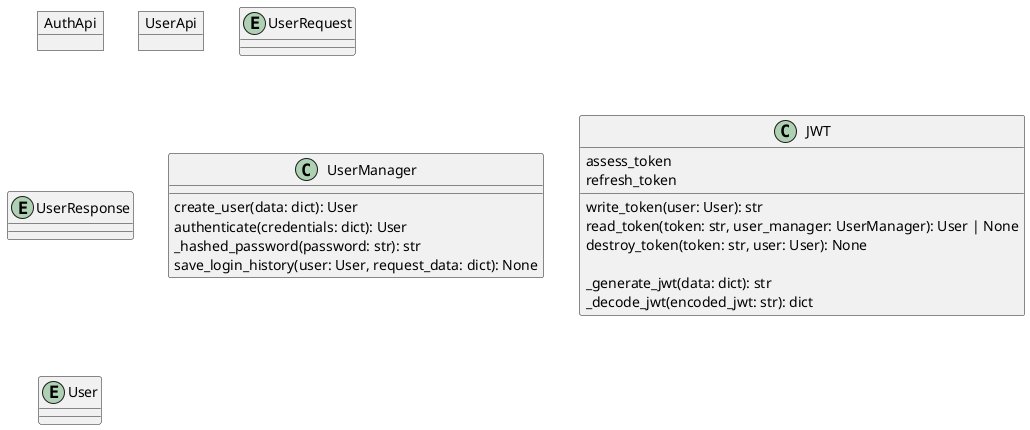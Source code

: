 @startuml
object AuthApi
object UserApi
entity UserRequest
entity UserResponse
class UserManager{
    create_user(data: dict): User
    authenticate(credentials: dict): User
    _hashed_password(password: str): str
    save_login_history(user: User, request_data: dict): None
}
class JWT{
    assess_token
    refresh_token

    write_token(user: User): str
    read_token(token: str, user_manager: UserManager): User | None
    destroy_token(token: str, user: User): None

    _generate_jwt(data: dict): str
    _decode_jwt(encoded_jwt: str): dict
}
entity User
@enduml

@startuml
'https://plantuml.com/sequence-diagram

hide footbox
skinparam stereotypePosition bottom
skinparam ParticipantPadding 20
skinparam BoxPadding 10
'skinparam sequenceMessageAlign reverseDirection

header %date("dd MMMM YYYY")
title AuthApi service

actor Client

box "Api"
participant UserApi <<routes /users/*>>
participant AuthApi <<routes /auth/*>>
end box

box "Schemas"
entity UserRequest
entity UserResponse
end box

box "Services"
participant UserManager
participant JWT.accessToken
participant JWT.refreshToken
end box

box "Models"
entity User
entity LoginHistory
end box

box
database Postgres
database Redis
end box
== Registers ==

Client -> AuthApi: **POST /auth/registers** \n-d {username, email, password, confirm_password}
AuthApi -> UserRequest: validate_data = validate(request data)
AuthApi -> UserManager: user = **create_user**(validate_data)
UserManager -> UserManager: hashed_password = **_hash_password(password)**
UserManager --> User: **create** User(username, email, hashed_password)
User --> Postgres: save User
AuthApi -> UserResponse: response_data(user)
AuthApi -> Client: **201 Created** -d {id, username, email}

== Login ==

Client -> AuthApi: **POST /auth/login** \n-d {login, password}
AuthApi -> UserManager: user = **authenticate**(credentials={login, password})
AuthApi -> JWT.accessToken: access_token = **write_token(user)**
note over JWT.accessToken
{
    "header": {"alg":"HS256", "typ":"JWT"},
    "payload": {
        "user": "UUID",
        "iat": now(),
        "exp": now() + 10 sec,
        "role": "guest" ???
    }
}
end note
activate JWT.accessToken #green

AuthApi -> JWT.refreshToken: refresh_token = **write_token(user)**
note over JWT.refreshToken
{
    "header": {"alg":"HS256", "typ":"JWT"},
    "payload": {
        "user": "UUID",
        "iat": now(),
        "exp": now() + 1 year,
    }
}
end note
activate JWT.refreshToken #green
JWT.refreshToken --> Postgres: save refresh_token

AuthApi --> UserManager: **save_login_history(user, <request data>)**
LoginHistory --> Postgres: save login history

AuthApi -> Client: 200 OK -d {access token, refresh token}

== Requests ==

Client -> UserApi: **GET /users/me** -h Authorization "bearer <access_token>"
UserApi -> JWT.accessToken: user = **read_token(access_token)**
UserApi -> UserResponse: response_data(user)
Client <- UserApi: 200 OK -d {response_data}

?--> JWT.accessToken: **Expire access token**
destroy JWT.accessToken #green

|||

Client -> UserApi: **GET /users/me** -h Authorization "bearer <access_token>"
UserApi -> JWT.accessToken: user = **read_token(access_token)**
Client <- UserApi: 401 UNAUTHORIZED -d {message}

== Refresh access token ==

Client -> AuthApi: Refresh access token
AuthApi --> JWT.accessToken: Create access token
activate JWT.accessToken #green

AuthApi -> Client: Return access and refresh tokens

Client -> UserApi: Request resource with access token
UserApi <-> AuthApi: Introspect access token
Client <- UserApi: Return resource

== Logout ==

Client -> AuthApi: Revoke refresh token
AuthApi --> JWT.accessToken: Revoke access token
destroy JWT.accessToken

AuthApi --> JWT.refreshToken: Revoke refresh token
destroy JWT.refreshToken
@enduml